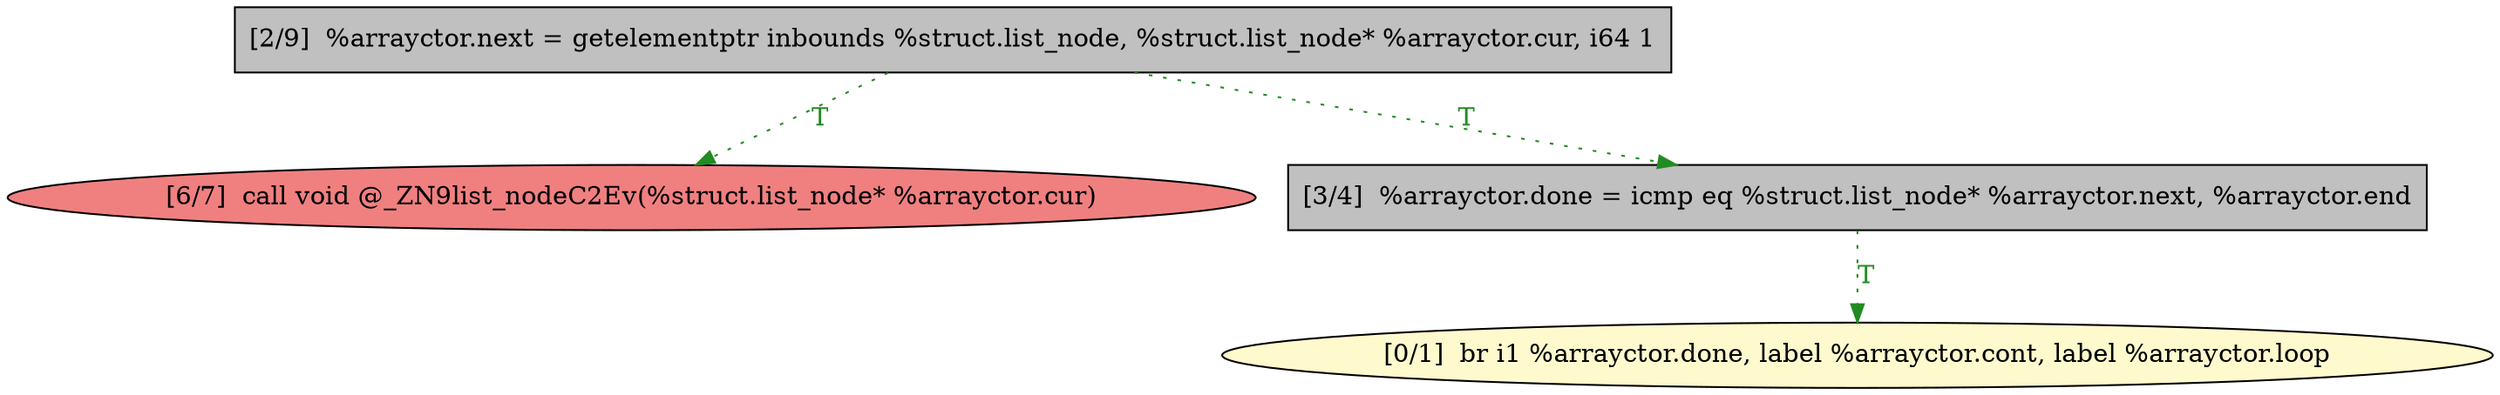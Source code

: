 
digraph G {


node850 [fillcolor=grey,label="[2/9]  %arrayctor.next = getelementptr inbounds %struct.list_node, %struct.list_node* %arrayctor.cur, i64 1",shape=rectangle,style=filled ]
node849 [fillcolor=lemonchiffon,label="[0/1]  br i1 %arrayctor.done, label %arrayctor.cont, label %arrayctor.loop",shape=ellipse,style=filled ]
node847 [fillcolor=lightcoral,label="[6/7]  call void @_ZN9list_nodeC2Ev(%struct.list_node* %arrayctor.cur)",shape=ellipse,style=filled ]
node848 [fillcolor=grey,label="[3/4]  %arrayctor.done = icmp eq %struct.list_node* %arrayctor.next, %arrayctor.end",shape=rectangle,style=filled ]

node850->node848 [style=dotted,color=forestgreen,label="T",fontcolor=forestgreen ]
node848->node849 [style=dotted,color=forestgreen,label="T",fontcolor=forestgreen ]
node850->node847 [style=dotted,color=forestgreen,label="T",fontcolor=forestgreen ]


}
